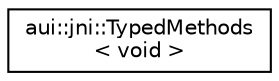 digraph "Graphical Class Hierarchy"
{
 // LATEX_PDF_SIZE
  edge [fontname="Helvetica",fontsize="10",labelfontname="Helvetica",labelfontsize="10"];
  node [fontname="Helvetica",fontsize="10",shape=record];
  rankdir="LR";
  Node0 [label="aui::jni::TypedMethods\l\< void \>",height=0.2,width=0.4,color="black", fillcolor="white", style="filled",URL="$structaui_1_1jni_1_1TypedMethods_3_01void_01_4.html",tooltip=" "];
}
